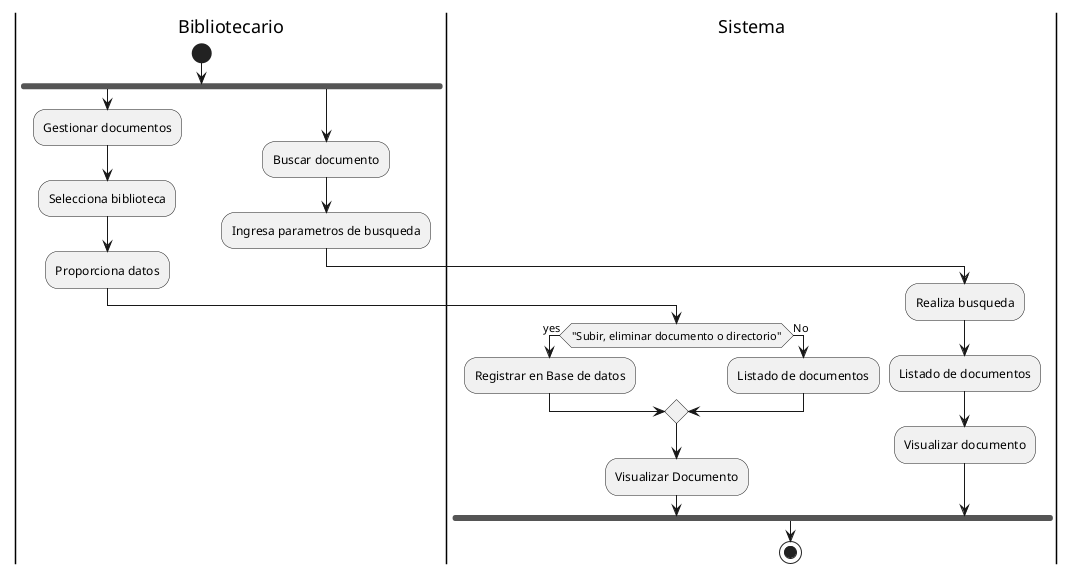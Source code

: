 @startuml
|Bibliotecario|
start

fork
    :Gestionar documentos;
    :Selecciona biblioteca;
    :Proporciona datos;
    |Sistema|

    if ("Subir, eliminar documento o directorio") then (yes)
        :Registrar en Base de datos;

    else (No)
        :Listado de documentos;

    endif

    :Visualizar Documento;


fork again

|Bibliotecario|
:Buscar documento;
:Ingresa parametros de busqueda;
|Sistema|
:Realiza busqueda;
:Listado de documentos;
:Visualizar documento;
end fork
stop
@enduml
